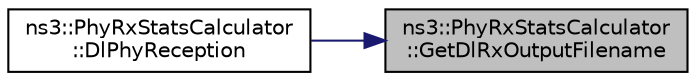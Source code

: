 digraph "ns3::PhyRxStatsCalculator::GetDlRxOutputFilename"
{
 // LATEX_PDF_SIZE
  edge [fontname="Helvetica",fontsize="10",labelfontname="Helvetica",labelfontsize="10"];
  node [fontname="Helvetica",fontsize="10",shape=record];
  rankdir="RL";
  Node1 [label="ns3::PhyRxStatsCalculator\l::GetDlRxOutputFilename",height=0.2,width=0.4,color="black", fillcolor="grey75", style="filled", fontcolor="black",tooltip="Get the name of the file where the DL RX PHY statistics will be stored."];
  Node1 -> Node2 [dir="back",color="midnightblue",fontsize="10",style="solid",fontname="Helvetica"];
  Node2 [label="ns3::PhyRxStatsCalculator\l::DlPhyReception",height=0.2,width=0.4,color="black", fillcolor="white", style="filled",URL="$classns3_1_1_phy_rx_stats_calculator.html#a9c7d65b5514b0a4ba50ccae49f3f48e6",tooltip="Notifies the stats calculator that an downlink reception has occurred."];
}
